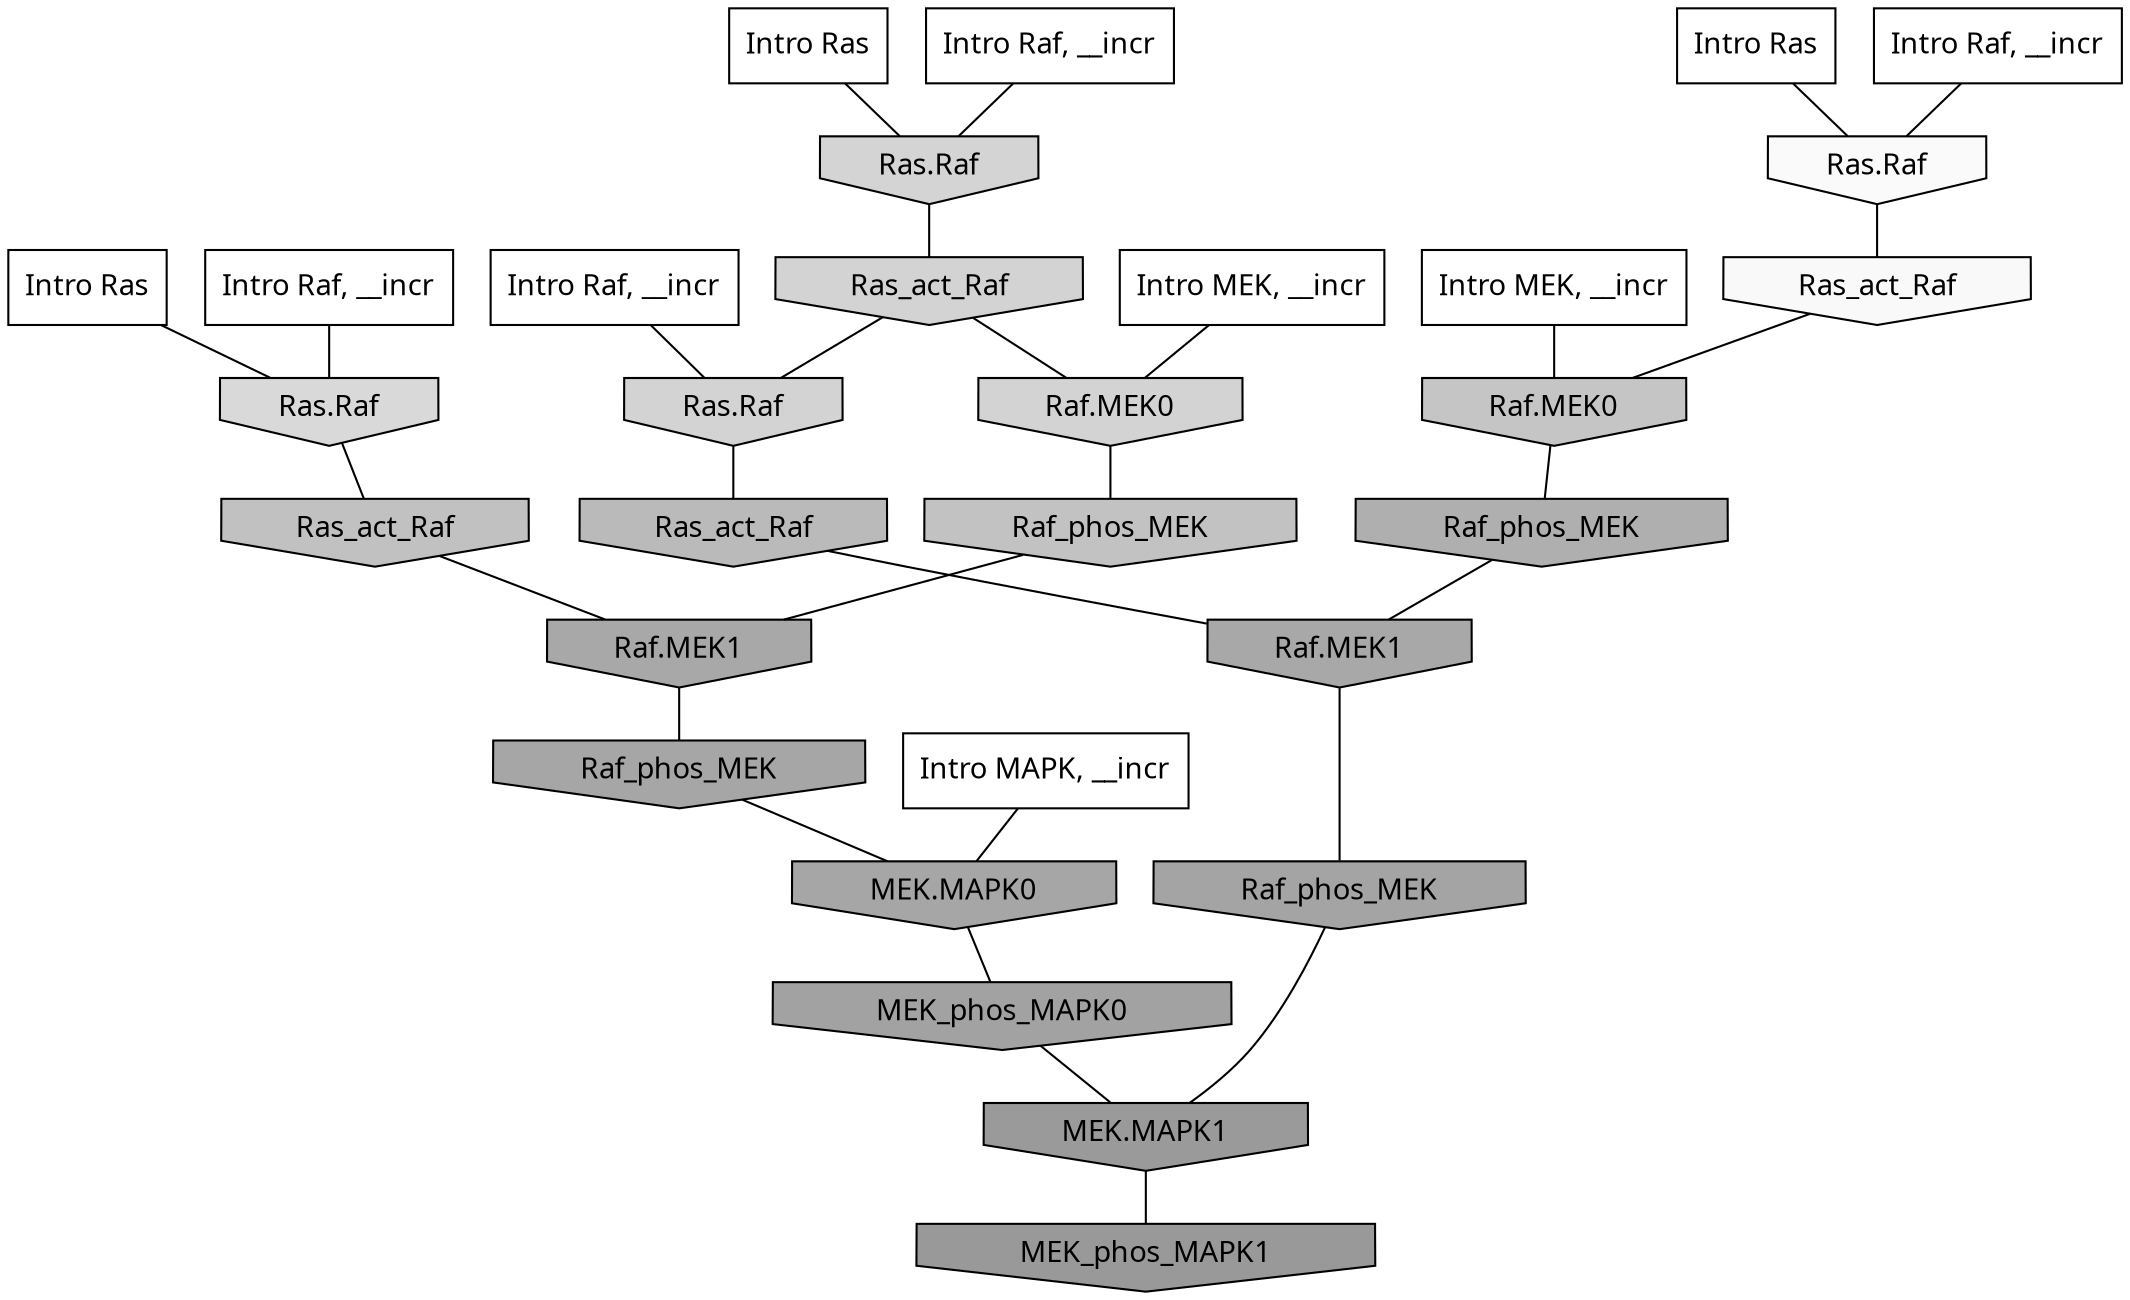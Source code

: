 digraph G{
  rankdir="TB";
  ranksep=0.30;
  node [fontname="CMU Serif"];
  edge [fontname="CMU Serif"];
  
  26 [label="Intro Ras", shape=rectangle, style=filled, fillcolor="0.000 0.000 1.000"]
  
  33 [label="Intro Ras", shape=rectangle, style=filled, fillcolor="0.000 0.000 1.000"]
  
  85 [label="Intro Ras", shape=rectangle, style=filled, fillcolor="0.000 0.000 1.000"]
  
  323 [label="Intro Raf, __incr", shape=rectangle, style=filled, fillcolor="0.000 0.000 1.000"]
  
  983 [label="Intro Raf, __incr", shape=rectangle, style=filled, fillcolor="0.000 0.000 1.000"]
  
  995 [label="Intro Raf, __incr", shape=rectangle, style=filled, fillcolor="0.000 0.000 1.000"]
  
  1094 [label="Intro Raf, __incr", shape=rectangle, style=filled, fillcolor="0.000 0.000 1.000"]
  
  1318 [label="Intro MEK, __incr", shape=rectangle, style=filled, fillcolor="0.000 0.000 1.000"]
  
  1957 [label="Intro MEK, __incr", shape=rectangle, style=filled, fillcolor="0.000 0.000 1.000"]
  
  2758 [label="Intro MAPK, __incr", shape=rectangle, style=filled, fillcolor="0.000 0.000 1.000"]
  
  3426 [label="Ras.Raf", shape=invhouse, style=filled, fillcolor="0.000 0.000 0.977"]
  
  3447 [label="Ras_act_Raf", shape=invhouse, style=filled, fillcolor="0.000 0.000 0.974"]
  
  4910 [label="Ras.Raf", shape=invhouse, style=filled, fillcolor="0.000 0.000 0.849"]
  
  5146 [label="Ras.Raf", shape=invhouse, style=filled, fillcolor="0.000 0.000 0.832"]
  
  5231 [label="Ras_act_Raf", shape=invhouse, style=filled, fillcolor="0.000 0.000 0.827"]
  
  5233 [label="Raf.MEK0", shape=invhouse, style=filled, fillcolor="0.000 0.000 0.827"]
  
  5234 [label="Ras.Raf", shape=invhouse, style=filled, fillcolor="0.000 0.000 0.826"]
  
  6124 [label="Raf.MEK0", shape=invhouse, style=filled, fillcolor="0.000 0.000 0.771"]
  
  6370 [label="Raf_phos_MEK", shape=invhouse, style=filled, fillcolor="0.000 0.000 0.759"]
  
  6407 [label="Ras_act_Raf", shape=invhouse, style=filled, fillcolor="0.000 0.000 0.757"]
  
  7056 [label="Ras_act_Raf", shape=invhouse, style=filled, fillcolor="0.000 0.000 0.730"]
  
  8360 [label="Raf_phos_MEK", shape=invhouse, style=filled, fillcolor="0.000 0.000 0.685"]
  
  9076 [label="Raf.MEK1", shape=invhouse, style=filled, fillcolor="0.000 0.000 0.660"]
  
  9137 [label="Raf.MEK1", shape=invhouse, style=filled, fillcolor="0.000 0.000 0.658"]
  
  9431 [label="Raf_phos_MEK", shape=invhouse, style=filled, fillcolor="0.000 0.000 0.651"]
  
  9437 [label="MEK.MAPK0", shape=invhouse, style=filled, fillcolor="0.000 0.000 0.651"]
  
  9864 [label="Raf_phos_MEK", shape=invhouse, style=filled, fillcolor="0.000 0.000 0.641"]
  
  10056 [label="MEK_phos_MAPK0", shape=invhouse, style=filled, fillcolor="0.000 0.000 0.636"]
  
  11570 [label="MEK.MAPK1", shape=invhouse, style=filled, fillcolor="0.000 0.000 0.602"]
  
  11666 [label="MEK_phos_MAPK1", shape=invhouse, style=filled, fillcolor="0.000 0.000 0.600"]
  
  
  11570 -> 11666 [dir=none, color="0.000 0.000 0.000"] 
  10056 -> 11570 [dir=none, color="0.000 0.000 0.000"] 
  9864 -> 11570 [dir=none, color="0.000 0.000 0.000"] 
  9437 -> 10056 [dir=none, color="0.000 0.000 0.000"] 
  9431 -> 9437 [dir=none, color="0.000 0.000 0.000"] 
  9137 -> 9864 [dir=none, color="0.000 0.000 0.000"] 
  9076 -> 9431 [dir=none, color="0.000 0.000 0.000"] 
  8360 -> 9137 [dir=none, color="0.000 0.000 0.000"] 
  7056 -> 9137 [dir=none, color="0.000 0.000 0.000"] 
  6407 -> 9076 [dir=none, color="0.000 0.000 0.000"] 
  6370 -> 9076 [dir=none, color="0.000 0.000 0.000"] 
  6124 -> 8360 [dir=none, color="0.000 0.000 0.000"] 
  5234 -> 7056 [dir=none, color="0.000 0.000 0.000"] 
  5233 -> 6370 [dir=none, color="0.000 0.000 0.000"] 
  5231 -> 5233 [dir=none, color="0.000 0.000 0.000"] 
  5231 -> 5234 [dir=none, color="0.000 0.000 0.000"] 
  5146 -> 5231 [dir=none, color="0.000 0.000 0.000"] 
  4910 -> 6407 [dir=none, color="0.000 0.000 0.000"] 
  3447 -> 6124 [dir=none, color="0.000 0.000 0.000"] 
  3426 -> 3447 [dir=none, color="0.000 0.000 0.000"] 
  2758 -> 9437 [dir=none, color="0.000 0.000 0.000"] 
  1957 -> 6124 [dir=none, color="0.000 0.000 0.000"] 
  1318 -> 5233 [dir=none, color="0.000 0.000 0.000"] 
  1094 -> 5234 [dir=none, color="0.000 0.000 0.000"] 
  995 -> 4910 [dir=none, color="0.000 0.000 0.000"] 
  983 -> 3426 [dir=none, color="0.000 0.000 0.000"] 
  323 -> 5146 [dir=none, color="0.000 0.000 0.000"] 
  85 -> 5146 [dir=none, color="0.000 0.000 0.000"] 
  33 -> 3426 [dir=none, color="0.000 0.000 0.000"] 
  26 -> 4910 [dir=none, color="0.000 0.000 0.000"] 
  
  }
